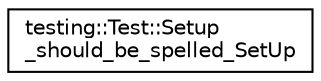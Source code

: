 digraph "Graphical Class Hierarchy"
{
 // INTERACTIVE_SVG=YES
 // LATEX_PDF_SIZE
  edge [fontname="Helvetica",fontsize="10",labelfontname="Helvetica",labelfontsize="10"];
  node [fontname="Helvetica",fontsize="10",shape=record];
  rankdir="LR";
  Node0 [label="testing::Test::Setup\l_should_be_spelled_SetUp",height=0.2,width=0.4,color="black", fillcolor="white", style="filled",URL="$df/dfe/structtesting_1_1_test_1_1_setup__should__be__spelled___set_up.html",tooltip=" "];
}
